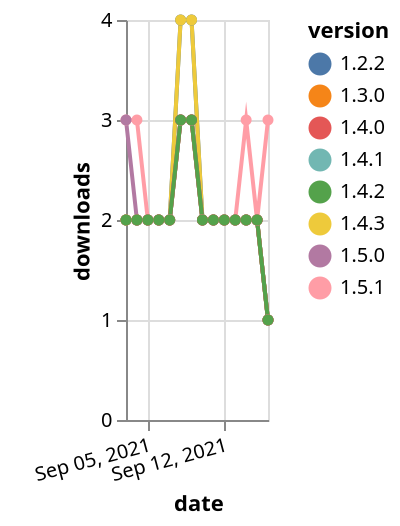 {"$schema": "https://vega.github.io/schema/vega-lite/v5.json", "description": "A simple bar chart with embedded data.", "data": {"values": [{"date": "2021-09-03", "total": 57, "delta": 3, "version": "1.5.1"}, {"date": "2021-09-04", "total": 60, "delta": 3, "version": "1.5.1"}, {"date": "2021-09-05", "total": 62, "delta": 2, "version": "1.5.1"}, {"date": "2021-09-06", "total": 64, "delta": 2, "version": "1.5.1"}, {"date": "2021-09-07", "total": 66, "delta": 2, "version": "1.5.1"}, {"date": "2021-09-08", "total": 69, "delta": 3, "version": "1.5.1"}, {"date": "2021-09-09", "total": 72, "delta": 3, "version": "1.5.1"}, {"date": "2021-09-10", "total": 74, "delta": 2, "version": "1.5.1"}, {"date": "2021-09-11", "total": 76, "delta": 2, "version": "1.5.1"}, {"date": "2021-09-12", "total": 78, "delta": 2, "version": "1.5.1"}, {"date": "2021-09-13", "total": 80, "delta": 2, "version": "1.5.1"}, {"date": "2021-09-14", "total": 83, "delta": 3, "version": "1.5.1"}, {"date": "2021-09-15", "total": 85, "delta": 2, "version": "1.5.1"}, {"date": "2021-09-16", "total": 88, "delta": 3, "version": "1.5.1"}, {"date": "2021-09-03", "total": 997, "delta": 2, "version": "1.3.0"}, {"date": "2021-09-04", "total": 999, "delta": 2, "version": "1.3.0"}, {"date": "2021-09-05", "total": 1001, "delta": 2, "version": "1.3.0"}, {"date": "2021-09-06", "total": 1003, "delta": 2, "version": "1.3.0"}, {"date": "2021-09-07", "total": 1005, "delta": 2, "version": "1.3.0"}, {"date": "2021-09-08", "total": 1008, "delta": 3, "version": "1.3.0"}, {"date": "2021-09-09", "total": 1011, "delta": 3, "version": "1.3.0"}, {"date": "2021-09-10", "total": 1013, "delta": 2, "version": "1.3.0"}, {"date": "2021-09-11", "total": 1015, "delta": 2, "version": "1.3.0"}, {"date": "2021-09-12", "total": 1017, "delta": 2, "version": "1.3.0"}, {"date": "2021-09-13", "total": 1019, "delta": 2, "version": "1.3.0"}, {"date": "2021-09-14", "total": 1021, "delta": 2, "version": "1.3.0"}, {"date": "2021-09-15", "total": 1023, "delta": 2, "version": "1.3.0"}, {"date": "2021-09-16", "total": 1024, "delta": 1, "version": "1.3.0"}, {"date": "2021-09-03", "total": 985, "delta": 2, "version": "1.4.1"}, {"date": "2021-09-04", "total": 987, "delta": 2, "version": "1.4.1"}, {"date": "2021-09-05", "total": 989, "delta": 2, "version": "1.4.1"}, {"date": "2021-09-06", "total": 991, "delta": 2, "version": "1.4.1"}, {"date": "2021-09-07", "total": 993, "delta": 2, "version": "1.4.1"}, {"date": "2021-09-08", "total": 996, "delta": 3, "version": "1.4.1"}, {"date": "2021-09-09", "total": 999, "delta": 3, "version": "1.4.1"}, {"date": "2021-09-10", "total": 1001, "delta": 2, "version": "1.4.1"}, {"date": "2021-09-11", "total": 1003, "delta": 2, "version": "1.4.1"}, {"date": "2021-09-12", "total": 1005, "delta": 2, "version": "1.4.1"}, {"date": "2021-09-13", "total": 1007, "delta": 2, "version": "1.4.1"}, {"date": "2021-09-14", "total": 1009, "delta": 2, "version": "1.4.1"}, {"date": "2021-09-15", "total": 1011, "delta": 2, "version": "1.4.1"}, {"date": "2021-09-16", "total": 1012, "delta": 1, "version": "1.4.1"}, {"date": "2021-09-03", "total": 1392, "delta": 2, "version": "1.2.2"}, {"date": "2021-09-04", "total": 1394, "delta": 2, "version": "1.2.2"}, {"date": "2021-09-05", "total": 1396, "delta": 2, "version": "1.2.2"}, {"date": "2021-09-06", "total": 1398, "delta": 2, "version": "1.2.2"}, {"date": "2021-09-07", "total": 1400, "delta": 2, "version": "1.2.2"}, {"date": "2021-09-08", "total": 1404, "delta": 4, "version": "1.2.2"}, {"date": "2021-09-09", "total": 1408, "delta": 4, "version": "1.2.2"}, {"date": "2021-09-10", "total": 1410, "delta": 2, "version": "1.2.2"}, {"date": "2021-09-11", "total": 1412, "delta": 2, "version": "1.2.2"}, {"date": "2021-09-12", "total": 1414, "delta": 2, "version": "1.2.2"}, {"date": "2021-09-13", "total": 1416, "delta": 2, "version": "1.2.2"}, {"date": "2021-09-14", "total": 1418, "delta": 2, "version": "1.2.2"}, {"date": "2021-09-15", "total": 1420, "delta": 2, "version": "1.2.2"}, {"date": "2021-09-16", "total": 1421, "delta": 1, "version": "1.2.2"}, {"date": "2021-09-03", "total": 798, "delta": 2, "version": "1.4.3"}, {"date": "2021-09-04", "total": 800, "delta": 2, "version": "1.4.3"}, {"date": "2021-09-05", "total": 802, "delta": 2, "version": "1.4.3"}, {"date": "2021-09-06", "total": 804, "delta": 2, "version": "1.4.3"}, {"date": "2021-09-07", "total": 806, "delta": 2, "version": "1.4.3"}, {"date": "2021-09-08", "total": 810, "delta": 4, "version": "1.4.3"}, {"date": "2021-09-09", "total": 814, "delta": 4, "version": "1.4.3"}, {"date": "2021-09-10", "total": 816, "delta": 2, "version": "1.4.3"}, {"date": "2021-09-11", "total": 818, "delta": 2, "version": "1.4.3"}, {"date": "2021-09-12", "total": 820, "delta": 2, "version": "1.4.3"}, {"date": "2021-09-13", "total": 822, "delta": 2, "version": "1.4.3"}, {"date": "2021-09-14", "total": 824, "delta": 2, "version": "1.4.3"}, {"date": "2021-09-15", "total": 826, "delta": 2, "version": "1.4.3"}, {"date": "2021-09-16", "total": 827, "delta": 1, "version": "1.4.3"}, {"date": "2021-09-03", "total": 84, "delta": 3, "version": "1.5.0"}, {"date": "2021-09-04", "total": 86, "delta": 2, "version": "1.5.0"}, {"date": "2021-09-05", "total": 88, "delta": 2, "version": "1.5.0"}, {"date": "2021-09-06", "total": 90, "delta": 2, "version": "1.5.0"}, {"date": "2021-09-07", "total": 92, "delta": 2, "version": "1.5.0"}, {"date": "2021-09-08", "total": 95, "delta": 3, "version": "1.5.0"}, {"date": "2021-09-09", "total": 98, "delta": 3, "version": "1.5.0"}, {"date": "2021-09-10", "total": 100, "delta": 2, "version": "1.5.0"}, {"date": "2021-09-11", "total": 102, "delta": 2, "version": "1.5.0"}, {"date": "2021-09-12", "total": 104, "delta": 2, "version": "1.5.0"}, {"date": "2021-09-13", "total": 106, "delta": 2, "version": "1.5.0"}, {"date": "2021-09-14", "total": 108, "delta": 2, "version": "1.5.0"}, {"date": "2021-09-15", "total": 110, "delta": 2, "version": "1.5.0"}, {"date": "2021-09-16", "total": 111, "delta": 1, "version": "1.5.0"}, {"date": "2021-09-03", "total": 992, "delta": 2, "version": "1.4.0"}, {"date": "2021-09-04", "total": 994, "delta": 2, "version": "1.4.0"}, {"date": "2021-09-05", "total": 996, "delta": 2, "version": "1.4.0"}, {"date": "2021-09-06", "total": 998, "delta": 2, "version": "1.4.0"}, {"date": "2021-09-07", "total": 1000, "delta": 2, "version": "1.4.0"}, {"date": "2021-09-08", "total": 1003, "delta": 3, "version": "1.4.0"}, {"date": "2021-09-09", "total": 1006, "delta": 3, "version": "1.4.0"}, {"date": "2021-09-10", "total": 1008, "delta": 2, "version": "1.4.0"}, {"date": "2021-09-11", "total": 1010, "delta": 2, "version": "1.4.0"}, {"date": "2021-09-12", "total": 1012, "delta": 2, "version": "1.4.0"}, {"date": "2021-09-13", "total": 1014, "delta": 2, "version": "1.4.0"}, {"date": "2021-09-14", "total": 1016, "delta": 2, "version": "1.4.0"}, {"date": "2021-09-15", "total": 1018, "delta": 2, "version": "1.4.0"}, {"date": "2021-09-16", "total": 1019, "delta": 1, "version": "1.4.0"}, {"date": "2021-09-03", "total": 1114, "delta": 2, "version": "1.4.2"}, {"date": "2021-09-04", "total": 1116, "delta": 2, "version": "1.4.2"}, {"date": "2021-09-05", "total": 1118, "delta": 2, "version": "1.4.2"}, {"date": "2021-09-06", "total": 1120, "delta": 2, "version": "1.4.2"}, {"date": "2021-09-07", "total": 1122, "delta": 2, "version": "1.4.2"}, {"date": "2021-09-08", "total": 1125, "delta": 3, "version": "1.4.2"}, {"date": "2021-09-09", "total": 1128, "delta": 3, "version": "1.4.2"}, {"date": "2021-09-10", "total": 1130, "delta": 2, "version": "1.4.2"}, {"date": "2021-09-11", "total": 1132, "delta": 2, "version": "1.4.2"}, {"date": "2021-09-12", "total": 1134, "delta": 2, "version": "1.4.2"}, {"date": "2021-09-13", "total": 1136, "delta": 2, "version": "1.4.2"}, {"date": "2021-09-14", "total": 1138, "delta": 2, "version": "1.4.2"}, {"date": "2021-09-15", "total": 1140, "delta": 2, "version": "1.4.2"}, {"date": "2021-09-16", "total": 1141, "delta": 1, "version": "1.4.2"}]}, "width": "container", "mark": {"type": "line", "point": {"filled": true}}, "encoding": {"x": {"field": "date", "type": "temporal", "timeUnit": "yearmonthdate", "title": "date", "axis": {"labelAngle": -15}}, "y": {"field": "delta", "type": "quantitative", "title": "downloads"}, "color": {"field": "version", "type": "nominal"}, "tooltip": {"field": "delta"}}}